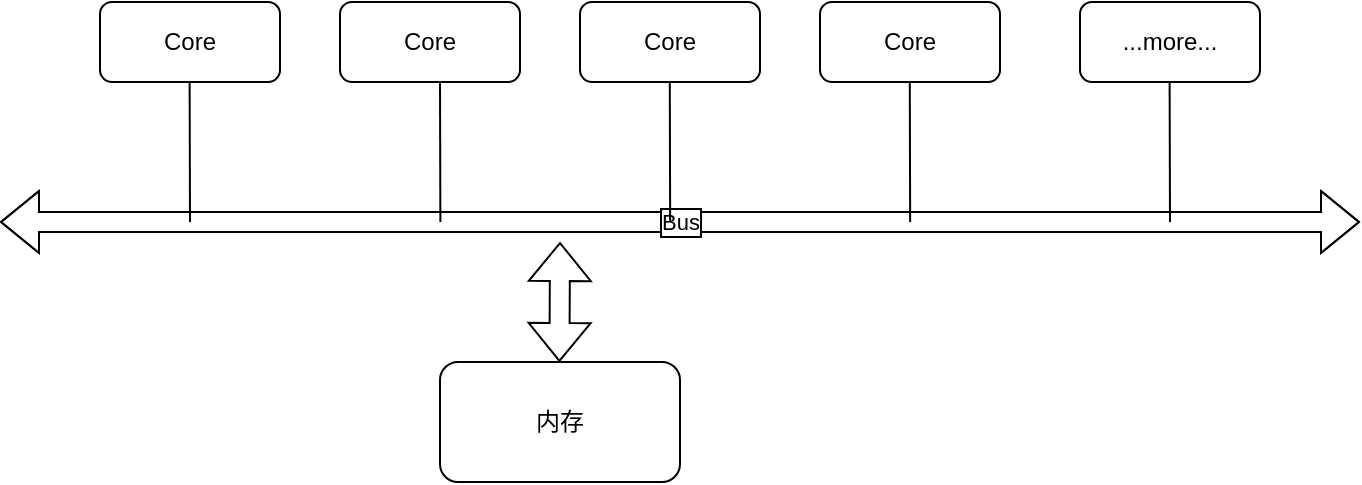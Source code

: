 <mxfile version="16.5.1" type="device"><diagram id="9Gf3T0QY_3naoFHVMQa-" name="第 1 页"><mxGraphModel dx="882" dy="782" grid="1" gridSize="10" guides="1" tooltips="1" connect="1" arrows="1" fold="1" page="1" pageScale="1" pageWidth="1654" pageHeight="1169" math="0" shadow="0"><root><mxCell id="0"/><mxCell id="1" parent="0"/><mxCell id="BBZ8b69ty2r_j6WfFHda-1" value="Core" style="rounded=1;whiteSpace=wrap;html=1;" vertex="1" parent="1"><mxGeometry x="150" y="190" width="90" height="40" as="geometry"/></mxCell><mxCell id="BBZ8b69ty2r_j6WfFHda-2" value="Core" style="rounded=1;whiteSpace=wrap;html=1;" vertex="1" parent="1"><mxGeometry x="270" y="190" width="90" height="40" as="geometry"/></mxCell><mxCell id="BBZ8b69ty2r_j6WfFHda-3" value="Bus" style="shape=flexArrow;endArrow=classic;startArrow=classic;html=1;rounded=0;labelBorderColor=default;" edge="1" parent="1"><mxGeometry width="100" height="100" relative="1" as="geometry"><mxPoint x="100" y="300" as="sourcePoint"/><mxPoint x="780" y="300" as="targetPoint"/><Array as="points"><mxPoint x="230" y="300"/></Array></mxGeometry></mxCell><mxCell id="BBZ8b69ty2r_j6WfFHda-7" value="Core" style="rounded=1;whiteSpace=wrap;html=1;" vertex="1" parent="1"><mxGeometry x="390" y="190" width="90" height="40" as="geometry"/></mxCell><mxCell id="BBZ8b69ty2r_j6WfFHda-8" value="Core" style="rounded=1;whiteSpace=wrap;html=1;" vertex="1" parent="1"><mxGeometry x="510" y="190" width="90" height="40" as="geometry"/></mxCell><mxCell id="BBZ8b69ty2r_j6WfFHda-9" value="" style="endArrow=none;html=1;rounded=0;labelBorderColor=default;" edge="1" parent="1"><mxGeometry width="50" height="50" relative="1" as="geometry"><mxPoint x="195" y="300" as="sourcePoint"/><mxPoint x="194.81" y="230" as="targetPoint"/></mxGeometry></mxCell><mxCell id="BBZ8b69ty2r_j6WfFHda-10" value="" style="endArrow=none;html=1;rounded=0;labelBorderColor=default;" edge="1" parent="1"><mxGeometry width="50" height="50" relative="1" as="geometry"><mxPoint x="320.19" y="300" as="sourcePoint"/><mxPoint x="320" y="230" as="targetPoint"/></mxGeometry></mxCell><mxCell id="BBZ8b69ty2r_j6WfFHda-11" value="" style="endArrow=none;html=1;rounded=0;labelBorderColor=default;" edge="1" parent="1"><mxGeometry width="50" height="50" relative="1" as="geometry"><mxPoint x="435.08" y="300" as="sourcePoint"/><mxPoint x="434.89" y="230" as="targetPoint"/></mxGeometry></mxCell><mxCell id="BBZ8b69ty2r_j6WfFHda-12" value="" style="endArrow=none;html=1;rounded=0;labelBorderColor=default;" edge="1" parent="1"><mxGeometry width="50" height="50" relative="1" as="geometry"><mxPoint x="555.08" y="300" as="sourcePoint"/><mxPoint x="554.89" y="230" as="targetPoint"/></mxGeometry></mxCell><mxCell id="BBZ8b69ty2r_j6WfFHda-13" value="内存" style="rounded=1;whiteSpace=wrap;html=1;" vertex="1" parent="1"><mxGeometry x="320" y="370" width="120" height="60" as="geometry"/></mxCell><mxCell id="BBZ8b69ty2r_j6WfFHda-14" value="" style="shape=flexArrow;endArrow=classic;startArrow=classic;html=1;rounded=0;labelBorderColor=default;" edge="1" parent="1"><mxGeometry width="100" height="100" relative="1" as="geometry"><mxPoint x="379.72" y="370" as="sourcePoint"/><mxPoint x="380" y="310" as="targetPoint"/></mxGeometry></mxCell><mxCell id="BBZ8b69ty2r_j6WfFHda-15" value="...more..." style="rounded=1;whiteSpace=wrap;html=1;" vertex="1" parent="1"><mxGeometry x="640" y="190" width="90" height="40" as="geometry"/></mxCell><mxCell id="BBZ8b69ty2r_j6WfFHda-17" value="" style="endArrow=none;html=1;rounded=0;labelBorderColor=default;" edge="1" parent="1"><mxGeometry width="50" height="50" relative="1" as="geometry"><mxPoint x="685" y="300" as="sourcePoint"/><mxPoint x="684.81" y="230" as="targetPoint"/></mxGeometry></mxCell></root></mxGraphModel></diagram></mxfile>